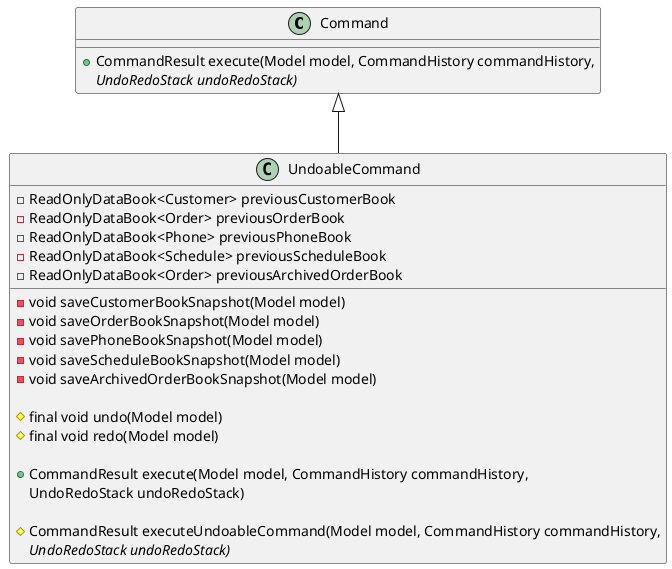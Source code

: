 @startuml

class Command {

    + CommandResult execute(Model model, CommandHistory commandHistory,
                   UndoRedoStack undoRedoStack) {abstract}
}

class UndoableCommand {

    - ReadOnlyDataBook<Customer> previousCustomerBook
    - ReadOnlyDataBook<Order> previousOrderBook
    - ReadOnlyDataBook<Phone> previousPhoneBook
    - ReadOnlyDataBook<Schedule> previousScheduleBook
    - ReadOnlyDataBook<Order> previousArchivedOrderBook

    - void saveCustomerBookSnapshot(Model model)
    - void saveOrderBookSnapshot(Model model)
    - void savePhoneBookSnapshot(Model model)
    - void saveScheduleBookSnapshot(Model model)
    - void saveArchivedOrderBookSnapshot(Model model)

    # final void undo(Model model)
    # final void redo(Model model)

    + CommandResult execute(Model model, CommandHistory commandHistory,
                       UndoRedoStack undoRedoStack)

    # CommandResult executeUndoableCommand(Model model, CommandHistory commandHistory,
                             UndoRedoStack undoRedoStack) {abstract}

}


Command <|-- UndoableCommand
@enduml
